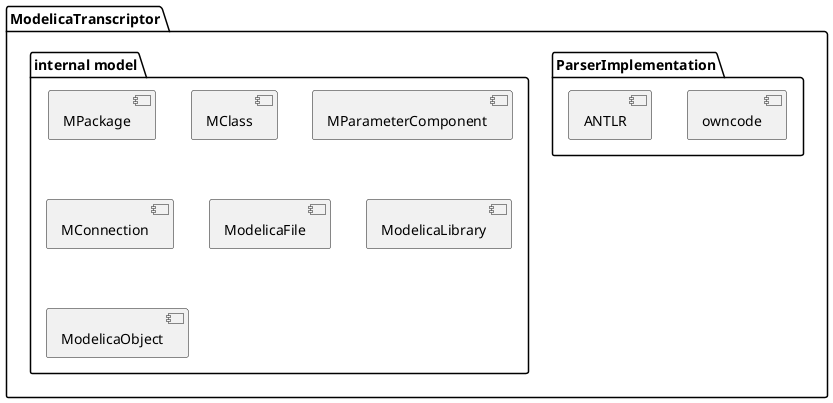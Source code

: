@startuml


package "ModelicaTranscriptor" {
    package "ParserImplementation" {
    [owncode]
    [ANTLR]
    }
    package "internal model" {
        [MPackage]
        [MClass]
        [MParameterComponent]
        [MConnection]
        [ModelicaFile]
        [ModelicaLibrary]
        [ModelicaObject]
    }
}

@enduml